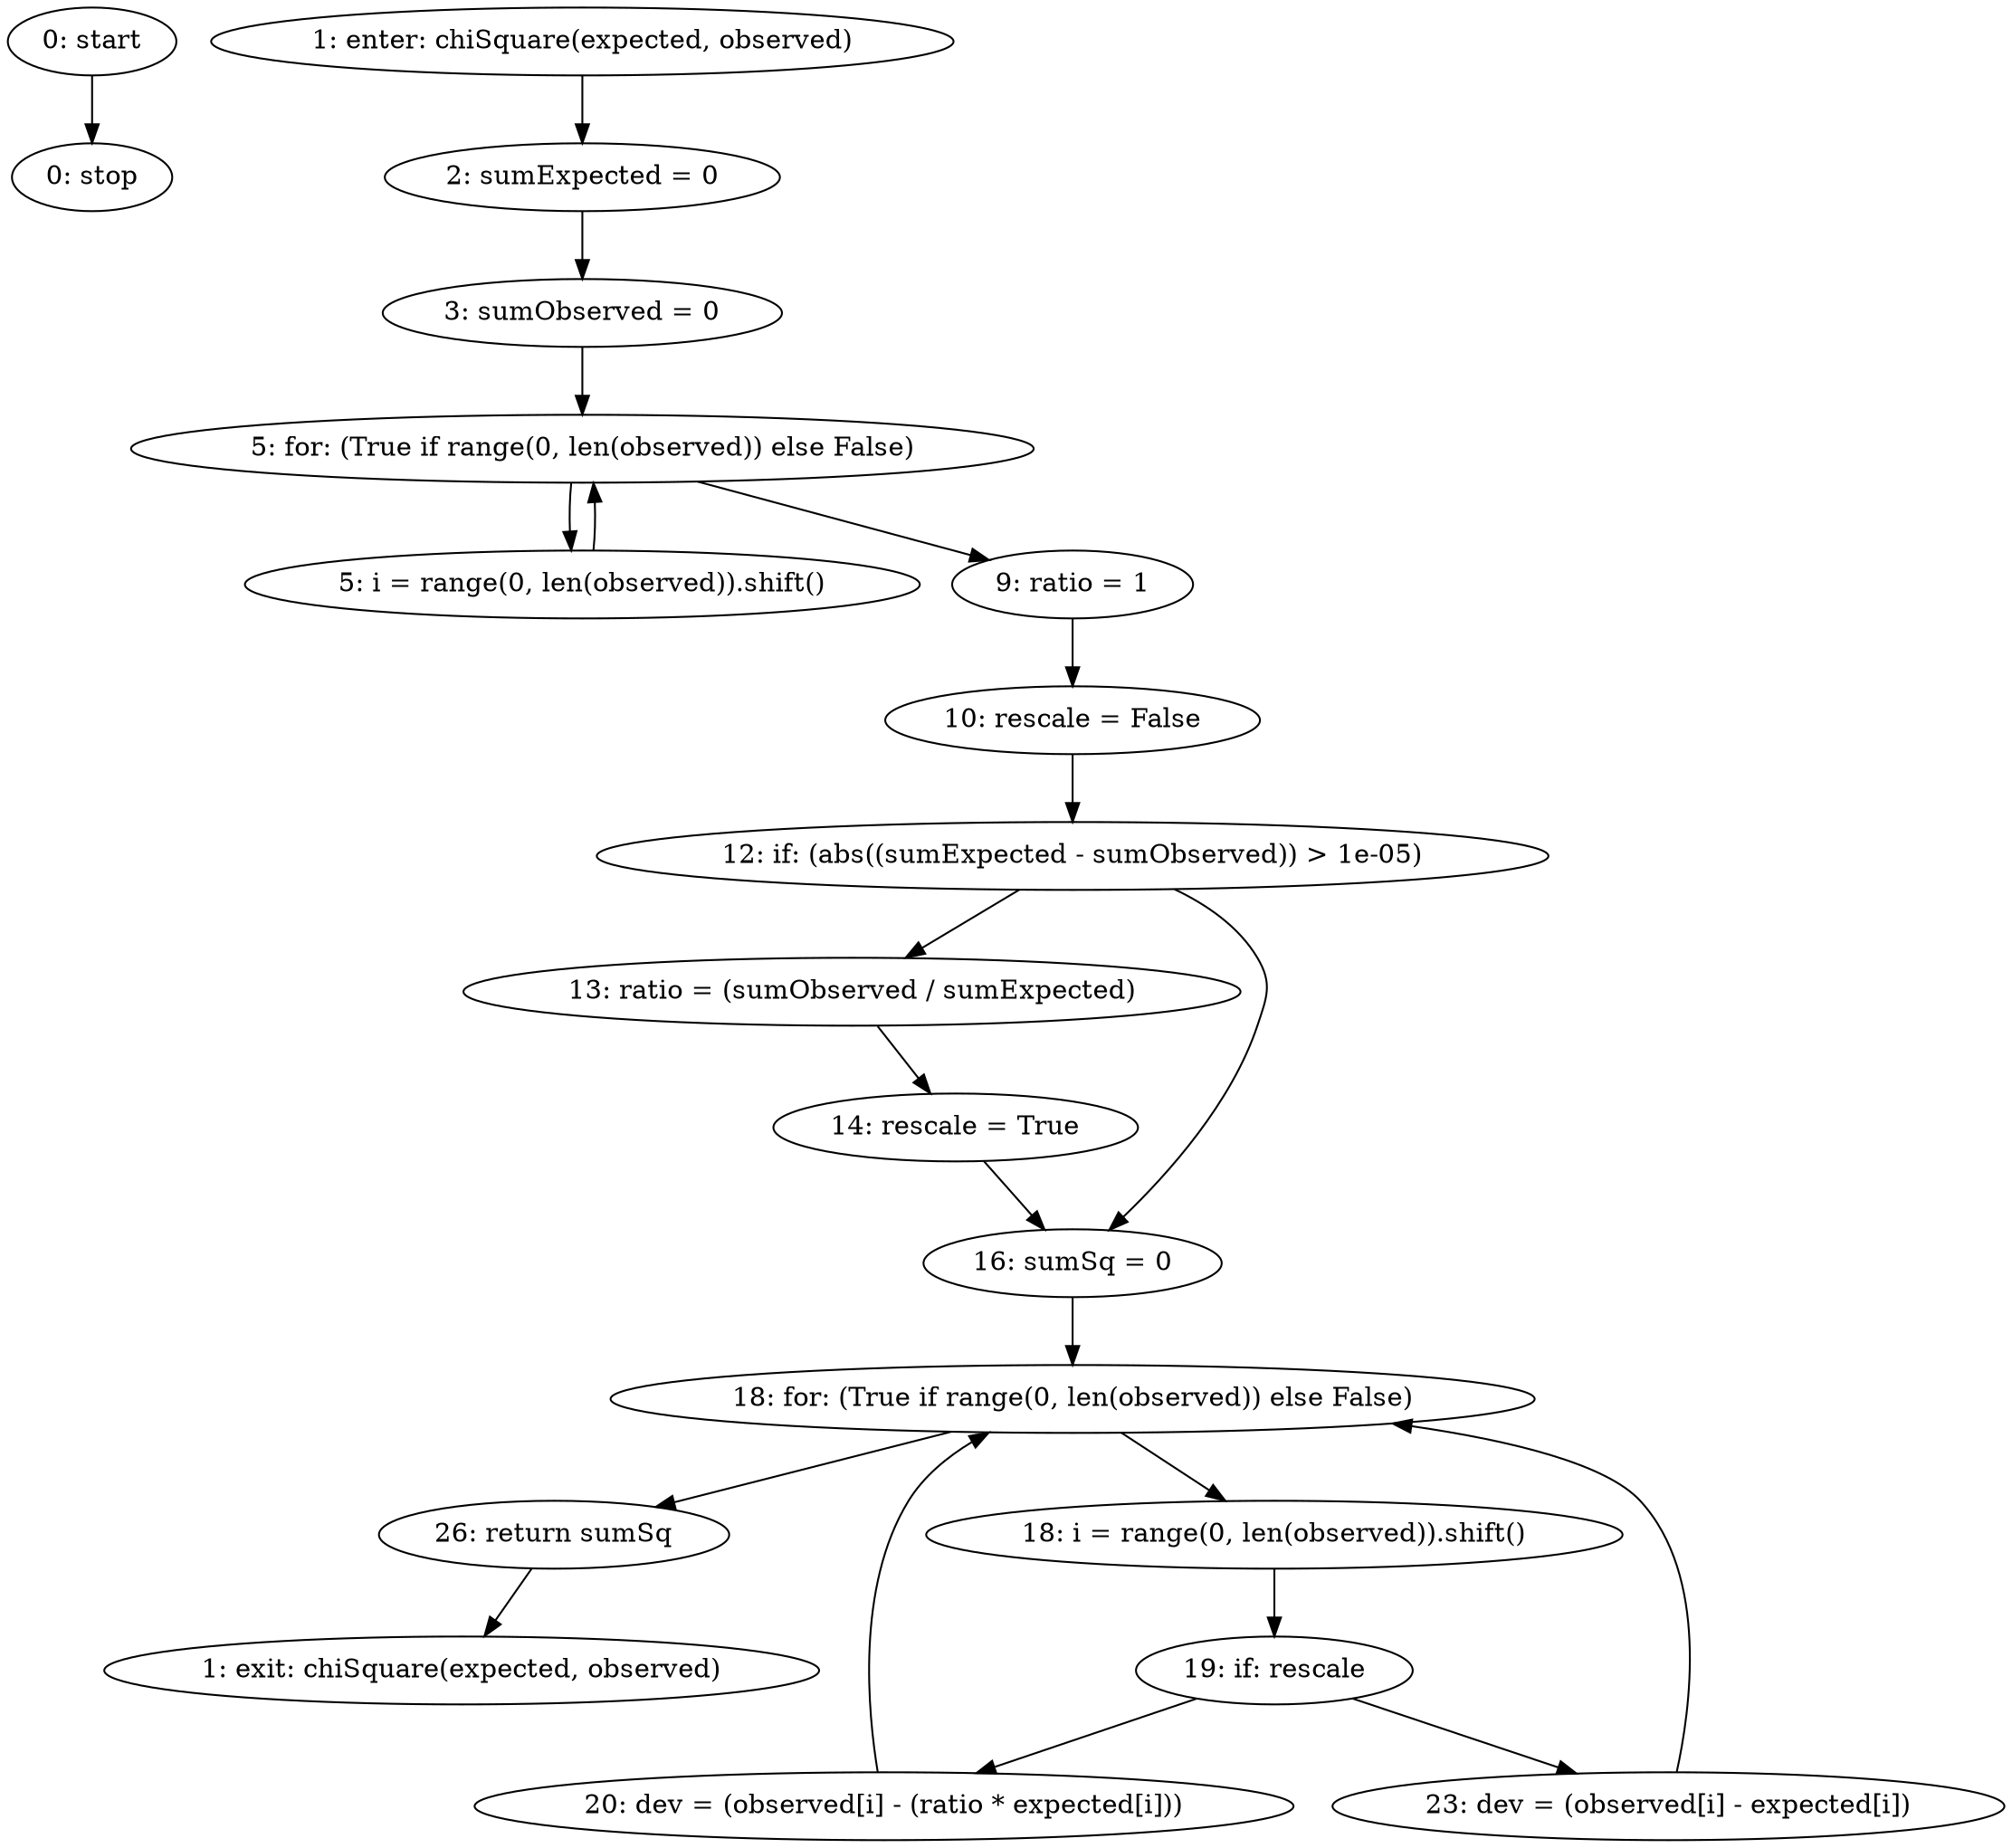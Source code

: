 strict digraph "" {
	node [label="\N"];
	0	[label="0: start"];
	19	[label="0: stop"];
	0 -> 19;
	1	[label="1: enter: chiSquare(expected, observed)"];
	3	[label="2: sumExpected = 0"];
	1 -> 3;
	4	[label="3: sumObserved = 0"];
	3 -> 4;
	2	[label="1: exit: chiSquare(expected, observed)"];
	18	[label="26: return sumSq"];
	18 -> 2;
	5	[label="5: for: (True if range(0, len(observed)) else False)"];
	4 -> 5;
	6	[label="5: i = range(0, len(observed)).shift()"];
	5 -> 6;
	7	[label="9: ratio = 1"];
	5 -> 7;
	6 -> 5;
	8	[label="10: rescale = False"];
	7 -> 8;
	9	[label="12: if: (abs((sumExpected - sumObserved)) > 1e-05)"];
	8 -> 9;
	10	[label="13: ratio = (sumObserved / sumExpected)"];
	9 -> 10;
	12	[label="16: sumSq = 0"];
	9 -> 12;
	11	[label="14: rescale = True"];
	10 -> 11;
	13	[label="18: for: (True if range(0, len(observed)) else False)"];
	12 -> 13;
	11 -> 12;
	13 -> 18;
	14	[label="18: i = range(0, len(observed)).shift()"];
	13 -> 14;
	15	[label="19: if: rescale"];
	14 -> 15;
	16	[label="20: dev = (observed[i] - (ratio * expected[i]))"];
	16 -> 13;
	17	[label="23: dev = (observed[i] - expected[i])"];
	17 -> 13;
	15 -> 16;
	15 -> 17;
}
